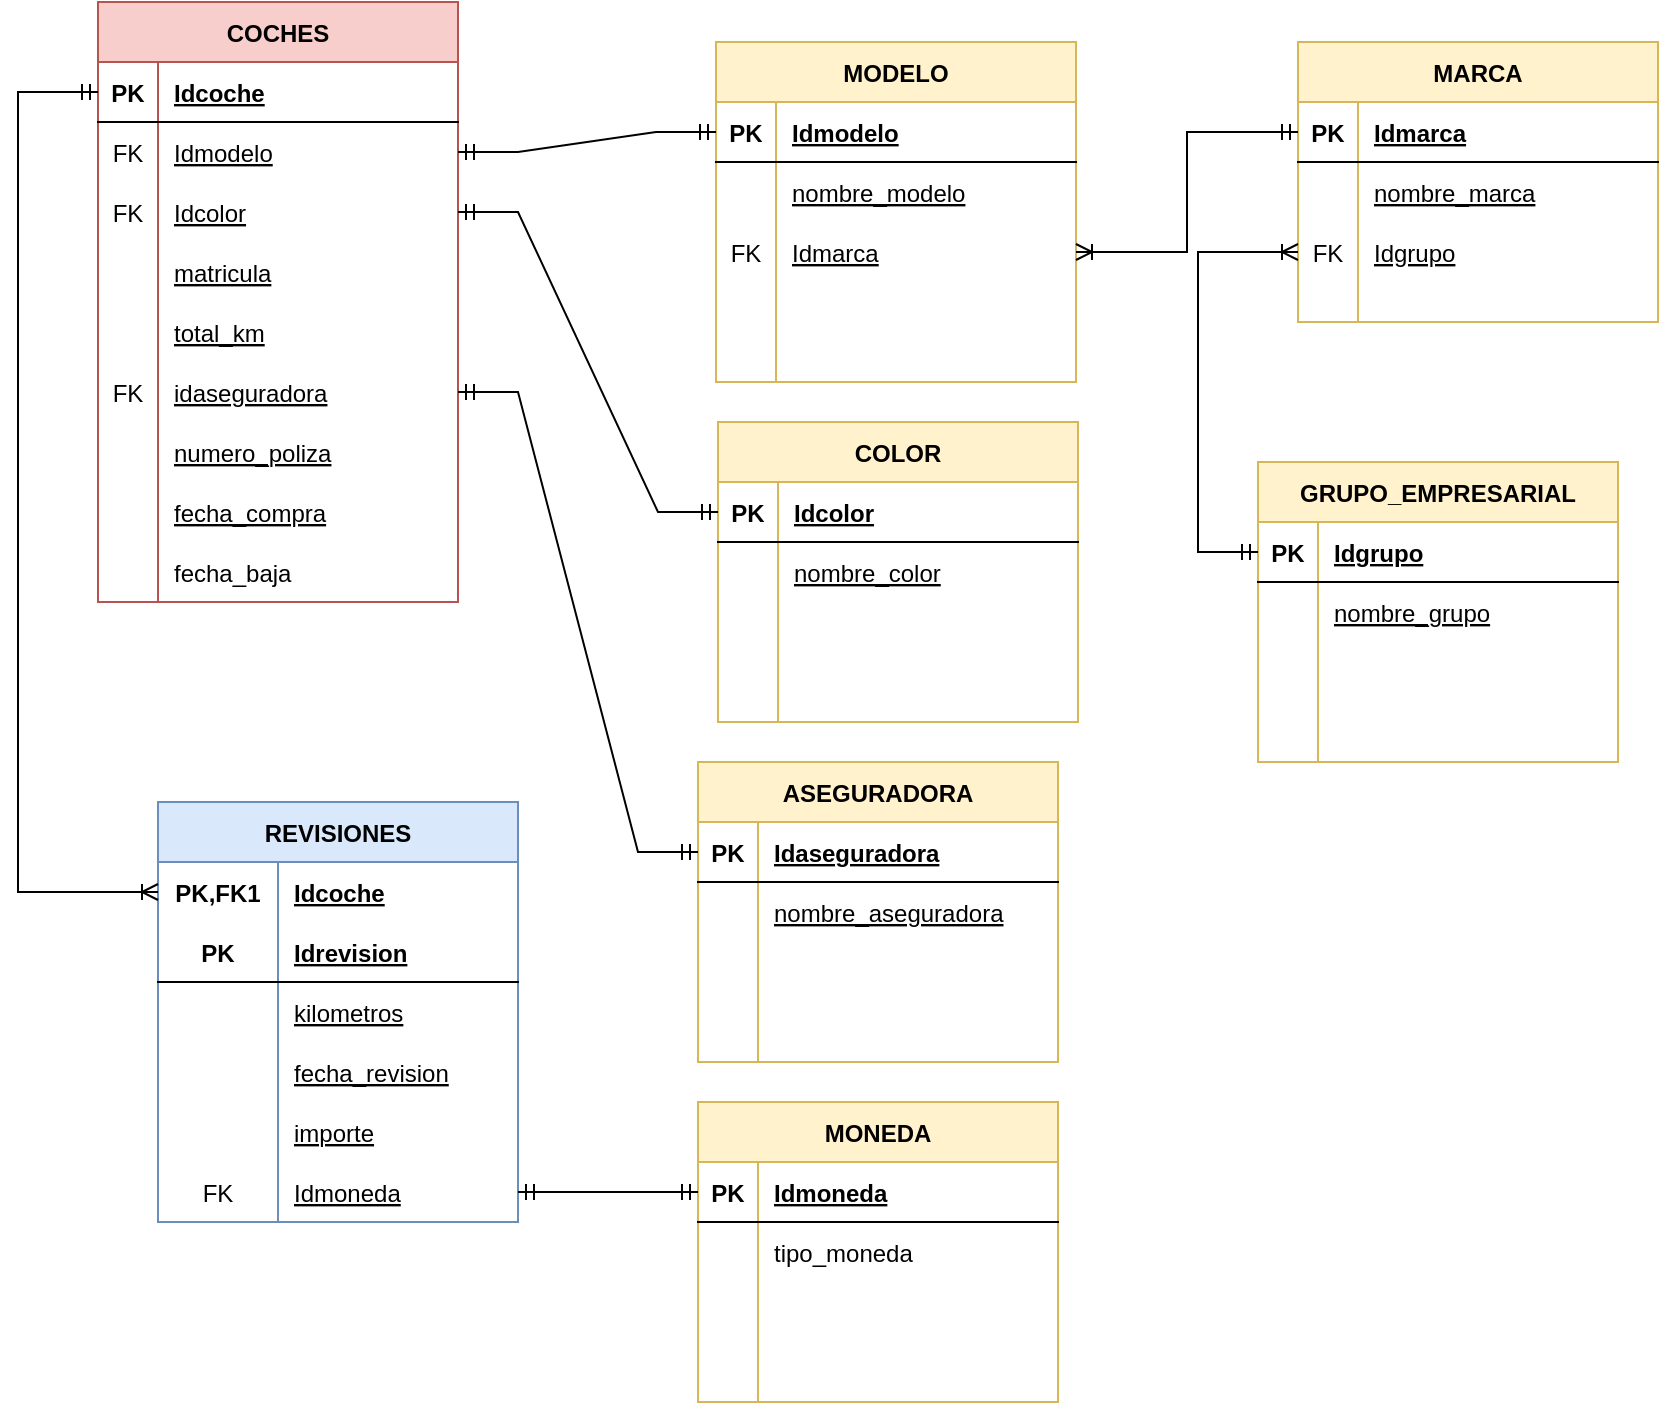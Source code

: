<mxfile version="20.8.16" type="device"><diagram id="5aaMyPATxd4-HCcbXBCN" name="Diagrama ER"><mxGraphModel dx="1276" dy="606" grid="1" gridSize="10" guides="1" tooltips="1" connect="1" arrows="1" fold="1" page="1" pageScale="1" pageWidth="1654" pageHeight="2336" math="0" shadow="0"><root><mxCell id="0"/><mxCell id="1" parent="0"/><mxCell id="LkqYHkJ70XMzXfHWBI3c-1" value="COCHES" style="shape=table;startSize=30;container=1;collapsible=1;childLayout=tableLayout;fixedRows=1;rowLines=0;fontStyle=1;align=center;resizeLast=1;fillColor=#f8cecc;strokeColor=#b85450;" parent="1" vertex="1"><mxGeometry x="80" y="70" width="180" height="300" as="geometry"/></mxCell><mxCell id="LkqYHkJ70XMzXfHWBI3c-2" value="" style="shape=tableRow;horizontal=0;startSize=0;swimlaneHead=0;swimlaneBody=0;fillColor=none;collapsible=0;dropTarget=0;points=[[0,0.5],[1,0.5]];portConstraint=eastwest;top=0;left=0;right=0;bottom=1;" parent="LkqYHkJ70XMzXfHWBI3c-1" vertex="1"><mxGeometry y="30" width="180" height="30" as="geometry"/></mxCell><mxCell id="LkqYHkJ70XMzXfHWBI3c-3" value="PK" style="shape=partialRectangle;connectable=0;fillColor=none;top=0;left=0;bottom=0;right=0;fontStyle=1;overflow=hidden;" parent="LkqYHkJ70XMzXfHWBI3c-2" vertex="1"><mxGeometry width="30" height="30" as="geometry"><mxRectangle width="30" height="30" as="alternateBounds"/></mxGeometry></mxCell><mxCell id="LkqYHkJ70XMzXfHWBI3c-4" value="Idcoche" style="shape=partialRectangle;connectable=0;fillColor=none;top=0;left=0;bottom=0;right=0;align=left;spacingLeft=6;fontStyle=5;overflow=hidden;" parent="LkqYHkJ70XMzXfHWBI3c-2" vertex="1"><mxGeometry x="30" width="150" height="30" as="geometry"><mxRectangle width="150" height="30" as="alternateBounds"/></mxGeometry></mxCell><mxCell id="LkqYHkJ70XMzXfHWBI3c-5" value="" style="shape=tableRow;horizontal=0;startSize=0;swimlaneHead=0;swimlaneBody=0;fillColor=none;collapsible=0;dropTarget=0;points=[[0,0.5],[1,0.5]];portConstraint=eastwest;top=0;left=0;right=0;bottom=0;" parent="LkqYHkJ70XMzXfHWBI3c-1" vertex="1"><mxGeometry y="60" width="180" height="30" as="geometry"/></mxCell><mxCell id="LkqYHkJ70XMzXfHWBI3c-6" value="FK" style="shape=partialRectangle;connectable=0;fillColor=none;top=0;left=0;bottom=0;right=0;editable=1;overflow=hidden;" parent="LkqYHkJ70XMzXfHWBI3c-5" vertex="1"><mxGeometry width="30" height="30" as="geometry"><mxRectangle width="30" height="30" as="alternateBounds"/></mxGeometry></mxCell><mxCell id="LkqYHkJ70XMzXfHWBI3c-7" value="Idmodelo" style="shape=partialRectangle;connectable=0;fillColor=none;top=0;left=0;bottom=0;right=0;align=left;spacingLeft=6;overflow=hidden;fontStyle=4" parent="LkqYHkJ70XMzXfHWBI3c-5" vertex="1"><mxGeometry x="30" width="150" height="30" as="geometry"><mxRectangle width="150" height="30" as="alternateBounds"/></mxGeometry></mxCell><mxCell id="LkqYHkJ70XMzXfHWBI3c-8" value="" style="shape=tableRow;horizontal=0;startSize=0;swimlaneHead=0;swimlaneBody=0;fillColor=none;collapsible=0;dropTarget=0;points=[[0,0.5],[1,0.5]];portConstraint=eastwest;top=0;left=0;right=0;bottom=0;" parent="LkqYHkJ70XMzXfHWBI3c-1" vertex="1"><mxGeometry y="90" width="180" height="30" as="geometry"/></mxCell><mxCell id="LkqYHkJ70XMzXfHWBI3c-9" value="FK" style="shape=partialRectangle;connectable=0;fillColor=none;top=0;left=0;bottom=0;right=0;editable=1;overflow=hidden;" parent="LkqYHkJ70XMzXfHWBI3c-8" vertex="1"><mxGeometry width="30" height="30" as="geometry"><mxRectangle width="30" height="30" as="alternateBounds"/></mxGeometry></mxCell><mxCell id="LkqYHkJ70XMzXfHWBI3c-10" value="Idcolor" style="shape=partialRectangle;connectable=0;fillColor=none;top=0;left=0;bottom=0;right=0;align=left;spacingLeft=6;overflow=hidden;fontStyle=4" parent="LkqYHkJ70XMzXfHWBI3c-8" vertex="1"><mxGeometry x="30" width="150" height="30" as="geometry"><mxRectangle width="150" height="30" as="alternateBounds"/></mxGeometry></mxCell><mxCell id="LkqYHkJ70XMzXfHWBI3c-11" value="" style="shape=tableRow;horizontal=0;startSize=0;swimlaneHead=0;swimlaneBody=0;fillColor=none;collapsible=0;dropTarget=0;points=[[0,0.5],[1,0.5]];portConstraint=eastwest;top=0;left=0;right=0;bottom=0;" parent="LkqYHkJ70XMzXfHWBI3c-1" vertex="1"><mxGeometry y="120" width="180" height="30" as="geometry"/></mxCell><mxCell id="LkqYHkJ70XMzXfHWBI3c-12" value="" style="shape=partialRectangle;connectable=0;fillColor=none;top=0;left=0;bottom=0;right=0;editable=1;overflow=hidden;" parent="LkqYHkJ70XMzXfHWBI3c-11" vertex="1"><mxGeometry width="30" height="30" as="geometry"><mxRectangle width="30" height="30" as="alternateBounds"/></mxGeometry></mxCell><mxCell id="LkqYHkJ70XMzXfHWBI3c-13" value="matricula" style="shape=partialRectangle;connectable=0;fillColor=none;top=0;left=0;bottom=0;right=0;align=left;spacingLeft=6;overflow=hidden;fontStyle=4" parent="LkqYHkJ70XMzXfHWBI3c-11" vertex="1"><mxGeometry x="30" width="150" height="30" as="geometry"><mxRectangle width="150" height="30" as="alternateBounds"/></mxGeometry></mxCell><mxCell id="3dBQOOGug0P4OAQ1Syzf-14" value="" style="shape=tableRow;horizontal=0;startSize=0;swimlaneHead=0;swimlaneBody=0;fillColor=none;collapsible=0;dropTarget=0;points=[[0,0.5],[1,0.5]];portConstraint=eastwest;top=0;left=0;right=0;bottom=0;" parent="LkqYHkJ70XMzXfHWBI3c-1" vertex="1"><mxGeometry y="150" width="180" height="30" as="geometry"/></mxCell><mxCell id="3dBQOOGug0P4OAQ1Syzf-15" value="" style="shape=partialRectangle;connectable=0;fillColor=none;top=0;left=0;bottom=0;right=0;editable=1;overflow=hidden;" parent="3dBQOOGug0P4OAQ1Syzf-14" vertex="1"><mxGeometry width="30" height="30" as="geometry"><mxRectangle width="30" height="30" as="alternateBounds"/></mxGeometry></mxCell><mxCell id="3dBQOOGug0P4OAQ1Syzf-16" value="total_km" style="shape=partialRectangle;connectable=0;fillColor=none;top=0;left=0;bottom=0;right=0;align=left;spacingLeft=6;overflow=hidden;fontStyle=4" parent="3dBQOOGug0P4OAQ1Syzf-14" vertex="1"><mxGeometry x="30" width="150" height="30" as="geometry"><mxRectangle width="150" height="30" as="alternateBounds"/></mxGeometry></mxCell><mxCell id="3dBQOOGug0P4OAQ1Syzf-17" value="" style="shape=tableRow;horizontal=0;startSize=0;swimlaneHead=0;swimlaneBody=0;fillColor=none;collapsible=0;dropTarget=0;points=[[0,0.5],[1,0.5]];portConstraint=eastwest;top=0;left=0;right=0;bottom=0;" parent="LkqYHkJ70XMzXfHWBI3c-1" vertex="1"><mxGeometry y="180" width="180" height="30" as="geometry"/></mxCell><mxCell id="3dBQOOGug0P4OAQ1Syzf-18" value="FK" style="shape=partialRectangle;connectable=0;fillColor=none;top=0;left=0;bottom=0;right=0;editable=1;overflow=hidden;" parent="3dBQOOGug0P4OAQ1Syzf-17" vertex="1"><mxGeometry width="30" height="30" as="geometry"><mxRectangle width="30" height="30" as="alternateBounds"/></mxGeometry></mxCell><mxCell id="3dBQOOGug0P4OAQ1Syzf-19" value="idaseguradora" style="shape=partialRectangle;connectable=0;fillColor=none;top=0;left=0;bottom=0;right=0;align=left;spacingLeft=6;overflow=hidden;fontStyle=4" parent="3dBQOOGug0P4OAQ1Syzf-17" vertex="1"><mxGeometry x="30" width="150" height="30" as="geometry"><mxRectangle width="150" height="30" as="alternateBounds"/></mxGeometry></mxCell><mxCell id="ruQx95UAn70TWyqJII9d-20" value="" style="shape=tableRow;horizontal=0;startSize=0;swimlaneHead=0;swimlaneBody=0;fillColor=none;collapsible=0;dropTarget=0;points=[[0,0.5],[1,0.5]];portConstraint=eastwest;top=0;left=0;right=0;bottom=0;" parent="LkqYHkJ70XMzXfHWBI3c-1" vertex="1"><mxGeometry y="210" width="180" height="30" as="geometry"/></mxCell><mxCell id="ruQx95UAn70TWyqJII9d-21" value="" style="shape=partialRectangle;connectable=0;fillColor=none;top=0;left=0;bottom=0;right=0;editable=1;overflow=hidden;" parent="ruQx95UAn70TWyqJII9d-20" vertex="1"><mxGeometry width="30" height="30" as="geometry"><mxRectangle width="30" height="30" as="alternateBounds"/></mxGeometry></mxCell><mxCell id="ruQx95UAn70TWyqJII9d-22" value="numero_poliza" style="shape=partialRectangle;connectable=0;fillColor=none;top=0;left=0;bottom=0;right=0;align=left;spacingLeft=6;overflow=hidden;fontStyle=4" parent="ruQx95UAn70TWyqJII9d-20" vertex="1"><mxGeometry x="30" width="150" height="30" as="geometry"><mxRectangle width="150" height="30" as="alternateBounds"/></mxGeometry></mxCell><mxCell id="ruQx95UAn70TWyqJII9d-23" value="" style="shape=tableRow;horizontal=0;startSize=0;swimlaneHead=0;swimlaneBody=0;fillColor=none;collapsible=0;dropTarget=0;points=[[0,0.5],[1,0.5]];portConstraint=eastwest;top=0;left=0;right=0;bottom=0;" parent="LkqYHkJ70XMzXfHWBI3c-1" vertex="1"><mxGeometry y="240" width="180" height="30" as="geometry"/></mxCell><mxCell id="ruQx95UAn70TWyqJII9d-24" value="" style="shape=partialRectangle;connectable=0;fillColor=none;top=0;left=0;bottom=0;right=0;editable=1;overflow=hidden;" parent="ruQx95UAn70TWyqJII9d-23" vertex="1"><mxGeometry width="30" height="30" as="geometry"><mxRectangle width="30" height="30" as="alternateBounds"/></mxGeometry></mxCell><mxCell id="ruQx95UAn70TWyqJII9d-25" value="fecha_compra" style="shape=partialRectangle;connectable=0;fillColor=none;top=0;left=0;bottom=0;right=0;align=left;spacingLeft=6;overflow=hidden;fontStyle=4" parent="ruQx95UAn70TWyqJII9d-23" vertex="1"><mxGeometry x="30" width="150" height="30" as="geometry"><mxRectangle width="150" height="30" as="alternateBounds"/></mxGeometry></mxCell><mxCell id="ruQx95UAn70TWyqJII9d-26" value="" style="shape=tableRow;horizontal=0;startSize=0;swimlaneHead=0;swimlaneBody=0;fillColor=none;collapsible=0;dropTarget=0;points=[[0,0.5],[1,0.5]];portConstraint=eastwest;top=0;left=0;right=0;bottom=0;" parent="LkqYHkJ70XMzXfHWBI3c-1" vertex="1"><mxGeometry y="270" width="180" height="30" as="geometry"/></mxCell><mxCell id="ruQx95UAn70TWyqJII9d-27" value="" style="shape=partialRectangle;connectable=0;fillColor=none;top=0;left=0;bottom=0;right=0;editable=1;overflow=hidden;" parent="ruQx95UAn70TWyqJII9d-26" vertex="1"><mxGeometry width="30" height="30" as="geometry"><mxRectangle width="30" height="30" as="alternateBounds"/></mxGeometry></mxCell><mxCell id="ruQx95UAn70TWyqJII9d-28" value="fecha_baja" style="shape=partialRectangle;connectable=0;fillColor=none;top=0;left=0;bottom=0;right=0;align=left;spacingLeft=6;overflow=hidden;" parent="ruQx95UAn70TWyqJII9d-26" vertex="1"><mxGeometry x="30" width="150" height="30" as="geometry"><mxRectangle width="150" height="30" as="alternateBounds"/></mxGeometry></mxCell><mxCell id="PzWs7yjIvpiwiLP9Z_hC-1" value="MODELO" style="shape=table;startSize=30;container=1;collapsible=1;childLayout=tableLayout;fixedRows=1;rowLines=0;fontStyle=1;align=center;resizeLast=1;fillColor=#fff2cc;strokeColor=#d6b656;" parent="1" vertex="1"><mxGeometry x="389" y="90" width="180" height="170" as="geometry"/></mxCell><mxCell id="PzWs7yjIvpiwiLP9Z_hC-2" value="" style="shape=tableRow;horizontal=0;startSize=0;swimlaneHead=0;swimlaneBody=0;fillColor=none;collapsible=0;dropTarget=0;points=[[0,0.5],[1,0.5]];portConstraint=eastwest;top=0;left=0;right=0;bottom=1;" parent="PzWs7yjIvpiwiLP9Z_hC-1" vertex="1"><mxGeometry y="30" width="180" height="30" as="geometry"/></mxCell><mxCell id="PzWs7yjIvpiwiLP9Z_hC-3" value="PK" style="shape=partialRectangle;connectable=0;fillColor=none;top=0;left=0;bottom=0;right=0;fontStyle=1;overflow=hidden;" parent="PzWs7yjIvpiwiLP9Z_hC-2" vertex="1"><mxGeometry width="30" height="30" as="geometry"><mxRectangle width="30" height="30" as="alternateBounds"/></mxGeometry></mxCell><mxCell id="PzWs7yjIvpiwiLP9Z_hC-4" value="Idmodelo" style="shape=partialRectangle;connectable=0;fillColor=none;top=0;left=0;bottom=0;right=0;align=left;spacingLeft=6;fontStyle=5;overflow=hidden;" parent="PzWs7yjIvpiwiLP9Z_hC-2" vertex="1"><mxGeometry x="30" width="150" height="30" as="geometry"><mxRectangle width="150" height="30" as="alternateBounds"/></mxGeometry></mxCell><mxCell id="PzWs7yjIvpiwiLP9Z_hC-5" value="" style="shape=tableRow;horizontal=0;startSize=0;swimlaneHead=0;swimlaneBody=0;fillColor=none;collapsible=0;dropTarget=0;points=[[0,0.5],[1,0.5]];portConstraint=eastwest;top=0;left=0;right=0;bottom=0;" parent="PzWs7yjIvpiwiLP9Z_hC-1" vertex="1"><mxGeometry y="60" width="180" height="30" as="geometry"/></mxCell><mxCell id="PzWs7yjIvpiwiLP9Z_hC-6" value="" style="shape=partialRectangle;connectable=0;fillColor=none;top=0;left=0;bottom=0;right=0;editable=1;overflow=hidden;" parent="PzWs7yjIvpiwiLP9Z_hC-5" vertex="1"><mxGeometry width="30" height="30" as="geometry"><mxRectangle width="30" height="30" as="alternateBounds"/></mxGeometry></mxCell><mxCell id="PzWs7yjIvpiwiLP9Z_hC-7" value="nombre_modelo" style="shape=partialRectangle;connectable=0;fillColor=none;top=0;left=0;bottom=0;right=0;align=left;spacingLeft=6;overflow=hidden;fontStyle=4" parent="PzWs7yjIvpiwiLP9Z_hC-5" vertex="1"><mxGeometry x="30" width="150" height="30" as="geometry"><mxRectangle width="150" height="30" as="alternateBounds"/></mxGeometry></mxCell><mxCell id="gcVhW4mfr45KZdWBYZud-45" value="" style="shape=tableRow;horizontal=0;startSize=0;swimlaneHead=0;swimlaneBody=0;fillColor=none;collapsible=0;dropTarget=0;points=[[0,0.5],[1,0.5]];portConstraint=eastwest;top=0;left=0;right=0;bottom=0;" parent="PzWs7yjIvpiwiLP9Z_hC-1" vertex="1"><mxGeometry y="90" width="180" height="30" as="geometry"/></mxCell><mxCell id="gcVhW4mfr45KZdWBYZud-46" value="FK" style="shape=partialRectangle;connectable=0;fillColor=none;top=0;left=0;bottom=0;right=0;editable=1;overflow=hidden;" parent="gcVhW4mfr45KZdWBYZud-45" vertex="1"><mxGeometry width="30" height="30" as="geometry"><mxRectangle width="30" height="30" as="alternateBounds"/></mxGeometry></mxCell><mxCell id="gcVhW4mfr45KZdWBYZud-47" value="Idmarca" style="shape=partialRectangle;connectable=0;fillColor=none;top=0;left=0;bottom=0;right=0;align=left;spacingLeft=6;overflow=hidden;fontStyle=4" parent="gcVhW4mfr45KZdWBYZud-45" vertex="1"><mxGeometry x="30" width="150" height="30" as="geometry"><mxRectangle width="150" height="30" as="alternateBounds"/></mxGeometry></mxCell><mxCell id="PzWs7yjIvpiwiLP9Z_hC-11" value="" style="shape=tableRow;horizontal=0;startSize=0;swimlaneHead=0;swimlaneBody=0;fillColor=none;collapsible=0;dropTarget=0;points=[[0,0.5],[1,0.5]];portConstraint=eastwest;top=0;left=0;right=0;bottom=0;" parent="PzWs7yjIvpiwiLP9Z_hC-1" vertex="1"><mxGeometry y="120" width="180" height="30" as="geometry"/></mxCell><mxCell id="PzWs7yjIvpiwiLP9Z_hC-12" value="" style="shape=partialRectangle;connectable=0;fillColor=none;top=0;left=0;bottom=0;right=0;editable=1;overflow=hidden;" parent="PzWs7yjIvpiwiLP9Z_hC-11" vertex="1"><mxGeometry width="30" height="30" as="geometry"><mxRectangle width="30" height="30" as="alternateBounds"/></mxGeometry></mxCell><mxCell id="PzWs7yjIvpiwiLP9Z_hC-13" value="" style="shape=partialRectangle;connectable=0;fillColor=none;top=0;left=0;bottom=0;right=0;align=left;spacingLeft=6;overflow=hidden;" parent="PzWs7yjIvpiwiLP9Z_hC-11" vertex="1"><mxGeometry x="30" width="150" height="30" as="geometry"><mxRectangle width="150" height="30" as="alternateBounds"/></mxGeometry></mxCell><mxCell id="PzWs7yjIvpiwiLP9Z_hC-8" value="" style="shape=tableRow;horizontal=0;startSize=0;swimlaneHead=0;swimlaneBody=0;fillColor=none;collapsible=0;dropTarget=0;points=[[0,0.5],[1,0.5]];portConstraint=eastwest;top=0;left=0;right=0;bottom=0;" parent="PzWs7yjIvpiwiLP9Z_hC-1" vertex="1"><mxGeometry y="150" width="180" height="20" as="geometry"/></mxCell><mxCell id="PzWs7yjIvpiwiLP9Z_hC-9" value="" style="shape=partialRectangle;connectable=0;fillColor=none;top=0;left=0;bottom=0;right=0;editable=1;overflow=hidden;" parent="PzWs7yjIvpiwiLP9Z_hC-8" vertex="1"><mxGeometry width="30" height="20" as="geometry"><mxRectangle width="30" height="20" as="alternateBounds"/></mxGeometry></mxCell><mxCell id="PzWs7yjIvpiwiLP9Z_hC-10" value="" style="shape=partialRectangle;connectable=0;fillColor=none;top=0;left=0;bottom=0;right=0;align=left;spacingLeft=6;overflow=hidden;" parent="PzWs7yjIvpiwiLP9Z_hC-8" vertex="1"><mxGeometry x="30" width="150" height="20" as="geometry"><mxRectangle width="150" height="20" as="alternateBounds"/></mxGeometry></mxCell><mxCell id="M4cp_fcjLUkYipwuZBq5-1" value="MARCA" style="shape=table;startSize=30;container=1;collapsible=1;childLayout=tableLayout;fixedRows=1;rowLines=0;fontStyle=1;align=center;resizeLast=1;fillColor=#fff2cc;strokeColor=#d6b656;" parent="1" vertex="1"><mxGeometry x="680" y="90" width="180" height="140" as="geometry"/></mxCell><mxCell id="M4cp_fcjLUkYipwuZBq5-2" value="" style="shape=tableRow;horizontal=0;startSize=0;swimlaneHead=0;swimlaneBody=0;fillColor=none;collapsible=0;dropTarget=0;points=[[0,0.5],[1,0.5]];portConstraint=eastwest;top=0;left=0;right=0;bottom=1;" parent="M4cp_fcjLUkYipwuZBq5-1" vertex="1"><mxGeometry y="30" width="180" height="30" as="geometry"/></mxCell><mxCell id="M4cp_fcjLUkYipwuZBq5-3" value="PK" style="shape=partialRectangle;connectable=0;fillColor=none;top=0;left=0;bottom=0;right=0;fontStyle=1;overflow=hidden;" parent="M4cp_fcjLUkYipwuZBq5-2" vertex="1"><mxGeometry width="30" height="30" as="geometry"><mxRectangle width="30" height="30" as="alternateBounds"/></mxGeometry></mxCell><mxCell id="M4cp_fcjLUkYipwuZBq5-4" value="Idmarca" style="shape=partialRectangle;connectable=0;fillColor=none;top=0;left=0;bottom=0;right=0;align=left;spacingLeft=6;fontStyle=5;overflow=hidden;" parent="M4cp_fcjLUkYipwuZBq5-2" vertex="1"><mxGeometry x="30" width="150" height="30" as="geometry"><mxRectangle width="150" height="30" as="alternateBounds"/></mxGeometry></mxCell><mxCell id="M4cp_fcjLUkYipwuZBq5-5" value="" style="shape=tableRow;horizontal=0;startSize=0;swimlaneHead=0;swimlaneBody=0;fillColor=none;collapsible=0;dropTarget=0;points=[[0,0.5],[1,0.5]];portConstraint=eastwest;top=0;left=0;right=0;bottom=0;" parent="M4cp_fcjLUkYipwuZBq5-1" vertex="1"><mxGeometry y="60" width="180" height="30" as="geometry"/></mxCell><mxCell id="M4cp_fcjLUkYipwuZBq5-6" value="" style="shape=partialRectangle;connectable=0;fillColor=none;top=0;left=0;bottom=0;right=0;editable=1;overflow=hidden;" parent="M4cp_fcjLUkYipwuZBq5-5" vertex="1"><mxGeometry width="30" height="30" as="geometry"><mxRectangle width="30" height="30" as="alternateBounds"/></mxGeometry></mxCell><mxCell id="M4cp_fcjLUkYipwuZBq5-7" value="nombre_marca" style="shape=partialRectangle;connectable=0;fillColor=none;top=0;left=0;bottom=0;right=0;align=left;spacingLeft=6;overflow=hidden;fontStyle=4" parent="M4cp_fcjLUkYipwuZBq5-5" vertex="1"><mxGeometry x="30" width="150" height="30" as="geometry"><mxRectangle width="150" height="30" as="alternateBounds"/></mxGeometry></mxCell><mxCell id="M4cp_fcjLUkYipwuZBq5-11" value="" style="shape=tableRow;horizontal=0;startSize=0;swimlaneHead=0;swimlaneBody=0;fillColor=none;collapsible=0;dropTarget=0;points=[[0,0.5],[1,0.5]];portConstraint=eastwest;top=0;left=0;right=0;bottom=0;" parent="M4cp_fcjLUkYipwuZBq5-1" vertex="1"><mxGeometry y="90" width="180" height="30" as="geometry"/></mxCell><mxCell id="M4cp_fcjLUkYipwuZBq5-12" value="FK" style="shape=partialRectangle;connectable=0;fillColor=none;top=0;left=0;bottom=0;right=0;editable=1;overflow=hidden;" parent="M4cp_fcjLUkYipwuZBq5-11" vertex="1"><mxGeometry width="30" height="30" as="geometry"><mxRectangle width="30" height="30" as="alternateBounds"/></mxGeometry></mxCell><mxCell id="M4cp_fcjLUkYipwuZBq5-13" value="Idgrupo" style="shape=partialRectangle;connectable=0;fillColor=none;top=0;left=0;bottom=0;right=0;align=left;spacingLeft=6;overflow=hidden;fontStyle=4" parent="M4cp_fcjLUkYipwuZBq5-11" vertex="1"><mxGeometry x="30" width="150" height="30" as="geometry"><mxRectangle width="150" height="30" as="alternateBounds"/></mxGeometry></mxCell><mxCell id="M4cp_fcjLUkYipwuZBq5-8" value="" style="shape=tableRow;horizontal=0;startSize=0;swimlaneHead=0;swimlaneBody=0;fillColor=none;collapsible=0;dropTarget=0;points=[[0,0.5],[1,0.5]];portConstraint=eastwest;top=0;left=0;right=0;bottom=0;" parent="M4cp_fcjLUkYipwuZBq5-1" vertex="1"><mxGeometry y="120" width="180" height="20" as="geometry"/></mxCell><mxCell id="M4cp_fcjLUkYipwuZBq5-9" value="" style="shape=partialRectangle;connectable=0;fillColor=none;top=0;left=0;bottom=0;right=0;editable=1;overflow=hidden;" parent="M4cp_fcjLUkYipwuZBq5-8" vertex="1"><mxGeometry width="30" height="20" as="geometry"><mxRectangle width="30" height="20" as="alternateBounds"/></mxGeometry></mxCell><mxCell id="M4cp_fcjLUkYipwuZBq5-10" value="" style="shape=partialRectangle;connectable=0;fillColor=none;top=0;left=0;bottom=0;right=0;align=left;spacingLeft=6;overflow=hidden;" parent="M4cp_fcjLUkYipwuZBq5-8" vertex="1"><mxGeometry x="30" width="150" height="20" as="geometry"><mxRectangle width="150" height="20" as="alternateBounds"/></mxGeometry></mxCell><mxCell id="lRMYGid2fG79bd3D2eec-1" value="GRUPO_EMPRESARIAL" style="shape=table;startSize=30;container=1;collapsible=1;childLayout=tableLayout;fixedRows=1;rowLines=0;fontStyle=1;align=center;resizeLast=1;fillColor=#fff2cc;strokeColor=#d6b656;" parent="1" vertex="1"><mxGeometry x="660" y="300" width="180" height="150" as="geometry"/></mxCell><mxCell id="lRMYGid2fG79bd3D2eec-2" value="" style="shape=tableRow;horizontal=0;startSize=0;swimlaneHead=0;swimlaneBody=0;fillColor=none;collapsible=0;dropTarget=0;points=[[0,0.5],[1,0.5]];portConstraint=eastwest;top=0;left=0;right=0;bottom=1;" parent="lRMYGid2fG79bd3D2eec-1" vertex="1"><mxGeometry y="30" width="180" height="30" as="geometry"/></mxCell><mxCell id="lRMYGid2fG79bd3D2eec-3" value="PK" style="shape=partialRectangle;connectable=0;fillColor=none;top=0;left=0;bottom=0;right=0;fontStyle=1;overflow=hidden;" parent="lRMYGid2fG79bd3D2eec-2" vertex="1"><mxGeometry width="30" height="30" as="geometry"><mxRectangle width="30" height="30" as="alternateBounds"/></mxGeometry></mxCell><mxCell id="lRMYGid2fG79bd3D2eec-4" value="Idgrupo" style="shape=partialRectangle;connectable=0;fillColor=none;top=0;left=0;bottom=0;right=0;align=left;spacingLeft=6;fontStyle=5;overflow=hidden;" parent="lRMYGid2fG79bd3D2eec-2" vertex="1"><mxGeometry x="30" width="150" height="30" as="geometry"><mxRectangle width="150" height="30" as="alternateBounds"/></mxGeometry></mxCell><mxCell id="lRMYGid2fG79bd3D2eec-5" value="" style="shape=tableRow;horizontal=0;startSize=0;swimlaneHead=0;swimlaneBody=0;fillColor=none;collapsible=0;dropTarget=0;points=[[0,0.5],[1,0.5]];portConstraint=eastwest;top=0;left=0;right=0;bottom=0;" parent="lRMYGid2fG79bd3D2eec-1" vertex="1"><mxGeometry y="60" width="180" height="30" as="geometry"/></mxCell><mxCell id="lRMYGid2fG79bd3D2eec-6" value="" style="shape=partialRectangle;connectable=0;fillColor=none;top=0;left=0;bottom=0;right=0;editable=1;overflow=hidden;" parent="lRMYGid2fG79bd3D2eec-5" vertex="1"><mxGeometry width="30" height="30" as="geometry"><mxRectangle width="30" height="30" as="alternateBounds"/></mxGeometry></mxCell><mxCell id="lRMYGid2fG79bd3D2eec-7" value="nombre_grupo" style="shape=partialRectangle;connectable=0;fillColor=none;top=0;left=0;bottom=0;right=0;align=left;spacingLeft=6;overflow=hidden;fontStyle=4" parent="lRMYGid2fG79bd3D2eec-5" vertex="1"><mxGeometry x="30" width="150" height="30" as="geometry"><mxRectangle width="150" height="30" as="alternateBounds"/></mxGeometry></mxCell><mxCell id="lRMYGid2fG79bd3D2eec-8" value="" style="shape=tableRow;horizontal=0;startSize=0;swimlaneHead=0;swimlaneBody=0;fillColor=none;collapsible=0;dropTarget=0;points=[[0,0.5],[1,0.5]];portConstraint=eastwest;top=0;left=0;right=0;bottom=0;" parent="lRMYGid2fG79bd3D2eec-1" vertex="1"><mxGeometry y="90" width="180" height="30" as="geometry"/></mxCell><mxCell id="lRMYGid2fG79bd3D2eec-9" value="" style="shape=partialRectangle;connectable=0;fillColor=none;top=0;left=0;bottom=0;right=0;editable=1;overflow=hidden;" parent="lRMYGid2fG79bd3D2eec-8" vertex="1"><mxGeometry width="30" height="30" as="geometry"><mxRectangle width="30" height="30" as="alternateBounds"/></mxGeometry></mxCell><mxCell id="lRMYGid2fG79bd3D2eec-10" value="" style="shape=partialRectangle;connectable=0;fillColor=none;top=0;left=0;bottom=0;right=0;align=left;spacingLeft=6;overflow=hidden;" parent="lRMYGid2fG79bd3D2eec-8" vertex="1"><mxGeometry x="30" width="150" height="30" as="geometry"><mxRectangle width="150" height="30" as="alternateBounds"/></mxGeometry></mxCell><mxCell id="lRMYGid2fG79bd3D2eec-11" value="" style="shape=tableRow;horizontal=0;startSize=0;swimlaneHead=0;swimlaneBody=0;fillColor=none;collapsible=0;dropTarget=0;points=[[0,0.5],[1,0.5]];portConstraint=eastwest;top=0;left=0;right=0;bottom=0;" parent="lRMYGid2fG79bd3D2eec-1" vertex="1"><mxGeometry y="120" width="180" height="30" as="geometry"/></mxCell><mxCell id="lRMYGid2fG79bd3D2eec-12" value="" style="shape=partialRectangle;connectable=0;fillColor=none;top=0;left=0;bottom=0;right=0;editable=1;overflow=hidden;" parent="lRMYGid2fG79bd3D2eec-11" vertex="1"><mxGeometry width="30" height="30" as="geometry"><mxRectangle width="30" height="30" as="alternateBounds"/></mxGeometry></mxCell><mxCell id="lRMYGid2fG79bd3D2eec-13" value="" style="shape=partialRectangle;connectable=0;fillColor=none;top=0;left=0;bottom=0;right=0;align=left;spacingLeft=6;overflow=hidden;" parent="lRMYGid2fG79bd3D2eec-11" vertex="1"><mxGeometry x="30" width="150" height="30" as="geometry"><mxRectangle width="150" height="30" as="alternateBounds"/></mxGeometry></mxCell><mxCell id="jTXnu_UOtpvxHS_jQeGE-1" value="COLOR" style="shape=table;startSize=30;container=1;collapsible=1;childLayout=tableLayout;fixedRows=1;rowLines=0;fontStyle=1;align=center;resizeLast=1;fillColor=#fff2cc;strokeColor=#d6b656;" parent="1" vertex="1"><mxGeometry x="390" y="280" width="180" height="150" as="geometry"/></mxCell><mxCell id="jTXnu_UOtpvxHS_jQeGE-2" value="" style="shape=tableRow;horizontal=0;startSize=0;swimlaneHead=0;swimlaneBody=0;fillColor=none;collapsible=0;dropTarget=0;points=[[0,0.5],[1,0.5]];portConstraint=eastwest;top=0;left=0;right=0;bottom=1;" parent="jTXnu_UOtpvxHS_jQeGE-1" vertex="1"><mxGeometry y="30" width="180" height="30" as="geometry"/></mxCell><mxCell id="jTXnu_UOtpvxHS_jQeGE-3" value="PK" style="shape=partialRectangle;connectable=0;fillColor=none;top=0;left=0;bottom=0;right=0;fontStyle=1;overflow=hidden;" parent="jTXnu_UOtpvxHS_jQeGE-2" vertex="1"><mxGeometry width="30" height="30" as="geometry"><mxRectangle width="30" height="30" as="alternateBounds"/></mxGeometry></mxCell><mxCell id="jTXnu_UOtpvxHS_jQeGE-4" value="Idcolor" style="shape=partialRectangle;connectable=0;fillColor=none;top=0;left=0;bottom=0;right=0;align=left;spacingLeft=6;fontStyle=5;overflow=hidden;" parent="jTXnu_UOtpvxHS_jQeGE-2" vertex="1"><mxGeometry x="30" width="150" height="30" as="geometry"><mxRectangle width="150" height="30" as="alternateBounds"/></mxGeometry></mxCell><mxCell id="jTXnu_UOtpvxHS_jQeGE-5" value="" style="shape=tableRow;horizontal=0;startSize=0;swimlaneHead=0;swimlaneBody=0;fillColor=none;collapsible=0;dropTarget=0;points=[[0,0.5],[1,0.5]];portConstraint=eastwest;top=0;left=0;right=0;bottom=0;" parent="jTXnu_UOtpvxHS_jQeGE-1" vertex="1"><mxGeometry y="60" width="180" height="30" as="geometry"/></mxCell><mxCell id="jTXnu_UOtpvxHS_jQeGE-6" value="" style="shape=partialRectangle;connectable=0;fillColor=none;top=0;left=0;bottom=0;right=0;editable=1;overflow=hidden;" parent="jTXnu_UOtpvxHS_jQeGE-5" vertex="1"><mxGeometry width="30" height="30" as="geometry"><mxRectangle width="30" height="30" as="alternateBounds"/></mxGeometry></mxCell><mxCell id="jTXnu_UOtpvxHS_jQeGE-7" value="nombre_color" style="shape=partialRectangle;connectable=0;fillColor=none;top=0;left=0;bottom=0;right=0;align=left;spacingLeft=6;overflow=hidden;fontStyle=4" parent="jTXnu_UOtpvxHS_jQeGE-5" vertex="1"><mxGeometry x="30" width="150" height="30" as="geometry"><mxRectangle width="150" height="30" as="alternateBounds"/></mxGeometry></mxCell><mxCell id="jTXnu_UOtpvxHS_jQeGE-8" value="" style="shape=tableRow;horizontal=0;startSize=0;swimlaneHead=0;swimlaneBody=0;fillColor=none;collapsible=0;dropTarget=0;points=[[0,0.5],[1,0.5]];portConstraint=eastwest;top=0;left=0;right=0;bottom=0;" parent="jTXnu_UOtpvxHS_jQeGE-1" vertex="1"><mxGeometry y="90" width="180" height="30" as="geometry"/></mxCell><mxCell id="jTXnu_UOtpvxHS_jQeGE-9" value="" style="shape=partialRectangle;connectable=0;fillColor=none;top=0;left=0;bottom=0;right=0;editable=1;overflow=hidden;" parent="jTXnu_UOtpvxHS_jQeGE-8" vertex="1"><mxGeometry width="30" height="30" as="geometry"><mxRectangle width="30" height="30" as="alternateBounds"/></mxGeometry></mxCell><mxCell id="jTXnu_UOtpvxHS_jQeGE-10" value="" style="shape=partialRectangle;connectable=0;fillColor=none;top=0;left=0;bottom=0;right=0;align=left;spacingLeft=6;overflow=hidden;" parent="jTXnu_UOtpvxHS_jQeGE-8" vertex="1"><mxGeometry x="30" width="150" height="30" as="geometry"><mxRectangle width="150" height="30" as="alternateBounds"/></mxGeometry></mxCell><mxCell id="jTXnu_UOtpvxHS_jQeGE-11" value="" style="shape=tableRow;horizontal=0;startSize=0;swimlaneHead=0;swimlaneBody=0;fillColor=none;collapsible=0;dropTarget=0;points=[[0,0.5],[1,0.5]];portConstraint=eastwest;top=0;left=0;right=0;bottom=0;" parent="jTXnu_UOtpvxHS_jQeGE-1" vertex="1"><mxGeometry y="120" width="180" height="30" as="geometry"/></mxCell><mxCell id="jTXnu_UOtpvxHS_jQeGE-12" value="" style="shape=partialRectangle;connectable=0;fillColor=none;top=0;left=0;bottom=0;right=0;editable=1;overflow=hidden;" parent="jTXnu_UOtpvxHS_jQeGE-11" vertex="1"><mxGeometry width="30" height="30" as="geometry"><mxRectangle width="30" height="30" as="alternateBounds"/></mxGeometry></mxCell><mxCell id="jTXnu_UOtpvxHS_jQeGE-13" value="" style="shape=partialRectangle;connectable=0;fillColor=none;top=0;left=0;bottom=0;right=0;align=left;spacingLeft=6;overflow=hidden;" parent="jTXnu_UOtpvxHS_jQeGE-11" vertex="1"><mxGeometry x="30" width="150" height="30" as="geometry"><mxRectangle width="150" height="30" as="alternateBounds"/></mxGeometry></mxCell><mxCell id="NfDUZdHIh2V-WELM2Qwk-14" value="ASEGURADORA" style="shape=table;startSize=30;container=1;collapsible=1;childLayout=tableLayout;fixedRows=1;rowLines=0;fontStyle=1;align=center;resizeLast=1;fillColor=#fff2cc;strokeColor=#d6b656;" parent="1" vertex="1"><mxGeometry x="380" y="450" width="180" height="150" as="geometry"/></mxCell><mxCell id="NfDUZdHIh2V-WELM2Qwk-15" value="" style="shape=tableRow;horizontal=0;startSize=0;swimlaneHead=0;swimlaneBody=0;fillColor=none;collapsible=0;dropTarget=0;points=[[0,0.5],[1,0.5]];portConstraint=eastwest;top=0;left=0;right=0;bottom=1;" parent="NfDUZdHIh2V-WELM2Qwk-14" vertex="1"><mxGeometry y="30" width="180" height="30" as="geometry"/></mxCell><mxCell id="NfDUZdHIh2V-WELM2Qwk-16" value="PK" style="shape=partialRectangle;connectable=0;fillColor=none;top=0;left=0;bottom=0;right=0;fontStyle=1;overflow=hidden;" parent="NfDUZdHIh2V-WELM2Qwk-15" vertex="1"><mxGeometry width="30" height="30" as="geometry"><mxRectangle width="30" height="30" as="alternateBounds"/></mxGeometry></mxCell><mxCell id="NfDUZdHIh2V-WELM2Qwk-17" value="Idaseguradora" style="shape=partialRectangle;connectable=0;fillColor=none;top=0;left=0;bottom=0;right=0;align=left;spacingLeft=6;fontStyle=5;overflow=hidden;" parent="NfDUZdHIh2V-WELM2Qwk-15" vertex="1"><mxGeometry x="30" width="150" height="30" as="geometry"><mxRectangle width="150" height="30" as="alternateBounds"/></mxGeometry></mxCell><mxCell id="NfDUZdHIh2V-WELM2Qwk-18" value="" style="shape=tableRow;horizontal=0;startSize=0;swimlaneHead=0;swimlaneBody=0;fillColor=none;collapsible=0;dropTarget=0;points=[[0,0.5],[1,0.5]];portConstraint=eastwest;top=0;left=0;right=0;bottom=0;" parent="NfDUZdHIh2V-WELM2Qwk-14" vertex="1"><mxGeometry y="60" width="180" height="30" as="geometry"/></mxCell><mxCell id="NfDUZdHIh2V-WELM2Qwk-19" value="" style="shape=partialRectangle;connectable=0;fillColor=none;top=0;left=0;bottom=0;right=0;editable=1;overflow=hidden;" parent="NfDUZdHIh2V-WELM2Qwk-18" vertex="1"><mxGeometry width="30" height="30" as="geometry"><mxRectangle width="30" height="30" as="alternateBounds"/></mxGeometry></mxCell><mxCell id="NfDUZdHIh2V-WELM2Qwk-20" value="nombre_aseguradora" style="shape=partialRectangle;connectable=0;fillColor=none;top=0;left=0;bottom=0;right=0;align=left;spacingLeft=6;overflow=hidden;fontStyle=4" parent="NfDUZdHIh2V-WELM2Qwk-18" vertex="1"><mxGeometry x="30" width="150" height="30" as="geometry"><mxRectangle width="150" height="30" as="alternateBounds"/></mxGeometry></mxCell><mxCell id="NfDUZdHIh2V-WELM2Qwk-21" value="" style="shape=tableRow;horizontal=0;startSize=0;swimlaneHead=0;swimlaneBody=0;fillColor=none;collapsible=0;dropTarget=0;points=[[0,0.5],[1,0.5]];portConstraint=eastwest;top=0;left=0;right=0;bottom=0;" parent="NfDUZdHIh2V-WELM2Qwk-14" vertex="1"><mxGeometry y="90" width="180" height="30" as="geometry"/></mxCell><mxCell id="NfDUZdHIh2V-WELM2Qwk-22" value="" style="shape=partialRectangle;connectable=0;fillColor=none;top=0;left=0;bottom=0;right=0;editable=1;overflow=hidden;" parent="NfDUZdHIh2V-WELM2Qwk-21" vertex="1"><mxGeometry width="30" height="30" as="geometry"><mxRectangle width="30" height="30" as="alternateBounds"/></mxGeometry></mxCell><mxCell id="NfDUZdHIh2V-WELM2Qwk-23" value="" style="shape=partialRectangle;connectable=0;fillColor=none;top=0;left=0;bottom=0;right=0;align=left;spacingLeft=6;overflow=hidden;" parent="NfDUZdHIh2V-WELM2Qwk-21" vertex="1"><mxGeometry x="30" width="150" height="30" as="geometry"><mxRectangle width="150" height="30" as="alternateBounds"/></mxGeometry></mxCell><mxCell id="NfDUZdHIh2V-WELM2Qwk-24" value="" style="shape=tableRow;horizontal=0;startSize=0;swimlaneHead=0;swimlaneBody=0;fillColor=none;collapsible=0;dropTarget=0;points=[[0,0.5],[1,0.5]];portConstraint=eastwest;top=0;left=0;right=0;bottom=0;" parent="NfDUZdHIh2V-WELM2Qwk-14" vertex="1"><mxGeometry y="120" width="180" height="30" as="geometry"/></mxCell><mxCell id="NfDUZdHIh2V-WELM2Qwk-25" value="" style="shape=partialRectangle;connectable=0;fillColor=none;top=0;left=0;bottom=0;right=0;editable=1;overflow=hidden;" parent="NfDUZdHIh2V-WELM2Qwk-24" vertex="1"><mxGeometry width="30" height="30" as="geometry"><mxRectangle width="30" height="30" as="alternateBounds"/></mxGeometry></mxCell><mxCell id="NfDUZdHIh2V-WELM2Qwk-26" value="" style="shape=partialRectangle;connectable=0;fillColor=none;top=0;left=0;bottom=0;right=0;align=left;spacingLeft=6;overflow=hidden;" parent="NfDUZdHIh2V-WELM2Qwk-24" vertex="1"><mxGeometry x="30" width="150" height="30" as="geometry"><mxRectangle width="150" height="30" as="alternateBounds"/></mxGeometry></mxCell><mxCell id="F1mX9EGwAdIS9GgCKx2--1" value="REVISIONES" style="shape=table;startSize=30;container=1;collapsible=1;childLayout=tableLayout;fixedRows=1;rowLines=0;fontStyle=1;align=center;resizeLast=1;fillColor=#dae8fc;strokeColor=#6c8ebf;" parent="1" vertex="1"><mxGeometry x="110" y="470" width="180" height="210" as="geometry"/></mxCell><mxCell id="F1mX9EGwAdIS9GgCKx2--2" value="" style="shape=tableRow;horizontal=0;startSize=0;swimlaneHead=0;swimlaneBody=0;fillColor=none;collapsible=0;dropTarget=0;points=[[0,0.5],[1,0.5]];portConstraint=eastwest;top=0;left=0;right=0;bottom=0;" parent="F1mX9EGwAdIS9GgCKx2--1" vertex="1"><mxGeometry y="30" width="180" height="30" as="geometry"/></mxCell><mxCell id="F1mX9EGwAdIS9GgCKx2--3" value="PK,FK1" style="shape=partialRectangle;connectable=0;fillColor=none;top=0;left=0;bottom=0;right=0;fontStyle=1;overflow=hidden;" parent="F1mX9EGwAdIS9GgCKx2--2" vertex="1"><mxGeometry width="60" height="30" as="geometry"><mxRectangle width="60" height="30" as="alternateBounds"/></mxGeometry></mxCell><mxCell id="F1mX9EGwAdIS9GgCKx2--4" value="Idcoche" style="shape=partialRectangle;connectable=0;fillColor=none;top=0;left=0;bottom=0;right=0;align=left;spacingLeft=6;fontStyle=5;overflow=hidden;" parent="F1mX9EGwAdIS9GgCKx2--2" vertex="1"><mxGeometry x="60" width="120" height="30" as="geometry"><mxRectangle width="120" height="30" as="alternateBounds"/></mxGeometry></mxCell><mxCell id="F1mX9EGwAdIS9GgCKx2--5" value="" style="shape=tableRow;horizontal=0;startSize=0;swimlaneHead=0;swimlaneBody=0;fillColor=none;collapsible=0;dropTarget=0;points=[[0,0.5],[1,0.5]];portConstraint=eastwest;top=0;left=0;right=0;bottom=1;" parent="F1mX9EGwAdIS9GgCKx2--1" vertex="1"><mxGeometry y="60" width="180" height="30" as="geometry"/></mxCell><mxCell id="F1mX9EGwAdIS9GgCKx2--6" value="PK" style="shape=partialRectangle;connectable=0;fillColor=none;top=0;left=0;bottom=0;right=0;fontStyle=1;overflow=hidden;" parent="F1mX9EGwAdIS9GgCKx2--5" vertex="1"><mxGeometry width="60" height="30" as="geometry"><mxRectangle width="60" height="30" as="alternateBounds"/></mxGeometry></mxCell><mxCell id="F1mX9EGwAdIS9GgCKx2--7" value="Idrevision" style="shape=partialRectangle;connectable=0;fillColor=none;top=0;left=0;bottom=0;right=0;align=left;spacingLeft=6;fontStyle=5;overflow=hidden;" parent="F1mX9EGwAdIS9GgCKx2--5" vertex="1"><mxGeometry x="60" width="120" height="30" as="geometry"><mxRectangle width="120" height="30" as="alternateBounds"/></mxGeometry></mxCell><mxCell id="F1mX9EGwAdIS9GgCKx2--8" value="" style="shape=tableRow;horizontal=0;startSize=0;swimlaneHead=0;swimlaneBody=0;fillColor=none;collapsible=0;dropTarget=0;points=[[0,0.5],[1,0.5]];portConstraint=eastwest;top=0;left=0;right=0;bottom=0;" parent="F1mX9EGwAdIS9GgCKx2--1" vertex="1"><mxGeometry y="90" width="180" height="30" as="geometry"/></mxCell><mxCell id="F1mX9EGwAdIS9GgCKx2--9" value="" style="shape=partialRectangle;connectable=0;fillColor=none;top=0;left=0;bottom=0;right=0;editable=1;overflow=hidden;" parent="F1mX9EGwAdIS9GgCKx2--8" vertex="1"><mxGeometry width="60" height="30" as="geometry"><mxRectangle width="60" height="30" as="alternateBounds"/></mxGeometry></mxCell><mxCell id="F1mX9EGwAdIS9GgCKx2--10" value="kilometros" style="shape=partialRectangle;connectable=0;fillColor=none;top=0;left=0;bottom=0;right=0;align=left;spacingLeft=6;overflow=hidden;fontStyle=4" parent="F1mX9EGwAdIS9GgCKx2--8" vertex="1"><mxGeometry x="60" width="120" height="30" as="geometry"><mxRectangle width="120" height="30" as="alternateBounds"/></mxGeometry></mxCell><mxCell id="F1mX9EGwAdIS9GgCKx2--11" value="" style="shape=tableRow;horizontal=0;startSize=0;swimlaneHead=0;swimlaneBody=0;fillColor=none;collapsible=0;dropTarget=0;points=[[0,0.5],[1,0.5]];portConstraint=eastwest;top=0;left=0;right=0;bottom=0;" parent="F1mX9EGwAdIS9GgCKx2--1" vertex="1"><mxGeometry y="120" width="180" height="30" as="geometry"/></mxCell><mxCell id="F1mX9EGwAdIS9GgCKx2--12" value="" style="shape=partialRectangle;connectable=0;fillColor=none;top=0;left=0;bottom=0;right=0;editable=1;overflow=hidden;" parent="F1mX9EGwAdIS9GgCKx2--11" vertex="1"><mxGeometry width="60" height="30" as="geometry"><mxRectangle width="60" height="30" as="alternateBounds"/></mxGeometry></mxCell><mxCell id="F1mX9EGwAdIS9GgCKx2--13" value="fecha_revision" style="shape=partialRectangle;connectable=0;fillColor=none;top=0;left=0;bottom=0;right=0;align=left;spacingLeft=6;overflow=hidden;fontStyle=4" parent="F1mX9EGwAdIS9GgCKx2--11" vertex="1"><mxGeometry x="60" width="120" height="30" as="geometry"><mxRectangle width="120" height="30" as="alternateBounds"/></mxGeometry></mxCell><mxCell id="S1KLPzxtytcvlv2HX6rE-14" value="" style="shape=tableRow;horizontal=0;startSize=0;swimlaneHead=0;swimlaneBody=0;fillColor=none;collapsible=0;dropTarget=0;points=[[0,0.5],[1,0.5]];portConstraint=eastwest;top=0;left=0;right=0;bottom=0;" parent="F1mX9EGwAdIS9GgCKx2--1" vertex="1"><mxGeometry y="150" width="180" height="30" as="geometry"/></mxCell><mxCell id="S1KLPzxtytcvlv2HX6rE-15" value="" style="shape=partialRectangle;connectable=0;fillColor=none;top=0;left=0;bottom=0;right=0;editable=1;overflow=hidden;" parent="S1KLPzxtytcvlv2HX6rE-14" vertex="1"><mxGeometry width="60" height="30" as="geometry"><mxRectangle width="60" height="30" as="alternateBounds"/></mxGeometry></mxCell><mxCell id="S1KLPzxtytcvlv2HX6rE-16" value="importe" style="shape=partialRectangle;connectable=0;fillColor=none;top=0;left=0;bottom=0;right=0;align=left;spacingLeft=6;overflow=hidden;fontStyle=4" parent="S1KLPzxtytcvlv2HX6rE-14" vertex="1"><mxGeometry x="60" width="120" height="30" as="geometry"><mxRectangle width="120" height="30" as="alternateBounds"/></mxGeometry></mxCell><mxCell id="9_Vr58XkaJ8ItvwoaRFY-1" value="" style="shape=tableRow;horizontal=0;startSize=0;swimlaneHead=0;swimlaneBody=0;fillColor=none;collapsible=0;dropTarget=0;points=[[0,0.5],[1,0.5]];portConstraint=eastwest;top=0;left=0;right=0;bottom=0;" parent="F1mX9EGwAdIS9GgCKx2--1" vertex="1"><mxGeometry y="180" width="180" height="30" as="geometry"/></mxCell><mxCell id="9_Vr58XkaJ8ItvwoaRFY-2" value="FK" style="shape=partialRectangle;connectable=0;fillColor=none;top=0;left=0;bottom=0;right=0;editable=1;overflow=hidden;" parent="9_Vr58XkaJ8ItvwoaRFY-1" vertex="1"><mxGeometry width="60" height="30" as="geometry"><mxRectangle width="60" height="30" as="alternateBounds"/></mxGeometry></mxCell><mxCell id="9_Vr58XkaJ8ItvwoaRFY-3" value="Idmoneda" style="shape=partialRectangle;connectable=0;fillColor=none;top=0;left=0;bottom=0;right=0;align=left;spacingLeft=6;overflow=hidden;fontStyle=4" parent="9_Vr58XkaJ8ItvwoaRFY-1" vertex="1"><mxGeometry x="60" width="120" height="30" as="geometry"><mxRectangle width="120" height="30" as="alternateBounds"/></mxGeometry></mxCell><mxCell id="gcVhW4mfr45KZdWBYZud-14" value="MONEDA" style="shape=table;startSize=30;container=1;collapsible=1;childLayout=tableLayout;fixedRows=1;rowLines=0;fontStyle=1;align=center;resizeLast=1;fillColor=#fff2cc;strokeColor=#d6b656;" parent="1" vertex="1"><mxGeometry x="380" y="620" width="180" height="150" as="geometry"/></mxCell><mxCell id="gcVhW4mfr45KZdWBYZud-15" value="" style="shape=tableRow;horizontal=0;startSize=0;swimlaneHead=0;swimlaneBody=0;fillColor=none;collapsible=0;dropTarget=0;points=[[0,0.5],[1,0.5]];portConstraint=eastwest;top=0;left=0;right=0;bottom=1;" parent="gcVhW4mfr45KZdWBYZud-14" vertex="1"><mxGeometry y="30" width="180" height="30" as="geometry"/></mxCell><mxCell id="gcVhW4mfr45KZdWBYZud-16" value="PK" style="shape=partialRectangle;connectable=0;fillColor=none;top=0;left=0;bottom=0;right=0;fontStyle=1;overflow=hidden;" parent="gcVhW4mfr45KZdWBYZud-15" vertex="1"><mxGeometry width="30" height="30" as="geometry"><mxRectangle width="30" height="30" as="alternateBounds"/></mxGeometry></mxCell><mxCell id="gcVhW4mfr45KZdWBYZud-17" value="Idmoneda" style="shape=partialRectangle;connectable=0;fillColor=none;top=0;left=0;bottom=0;right=0;align=left;spacingLeft=6;fontStyle=5;overflow=hidden;" parent="gcVhW4mfr45KZdWBYZud-15" vertex="1"><mxGeometry x="30" width="150" height="30" as="geometry"><mxRectangle width="150" height="30" as="alternateBounds"/></mxGeometry></mxCell><mxCell id="gcVhW4mfr45KZdWBYZud-18" value="" style="shape=tableRow;horizontal=0;startSize=0;swimlaneHead=0;swimlaneBody=0;fillColor=none;collapsible=0;dropTarget=0;points=[[0,0.5],[1,0.5]];portConstraint=eastwest;top=0;left=0;right=0;bottom=0;" parent="gcVhW4mfr45KZdWBYZud-14" vertex="1"><mxGeometry y="60" width="180" height="30" as="geometry"/></mxCell><mxCell id="gcVhW4mfr45KZdWBYZud-19" value="" style="shape=partialRectangle;connectable=0;fillColor=none;top=0;left=0;bottom=0;right=0;editable=1;overflow=hidden;" parent="gcVhW4mfr45KZdWBYZud-18" vertex="1"><mxGeometry width="30" height="30" as="geometry"><mxRectangle width="30" height="30" as="alternateBounds"/></mxGeometry></mxCell><mxCell id="gcVhW4mfr45KZdWBYZud-20" value="tipo_moneda" style="shape=partialRectangle;connectable=0;fillColor=none;top=0;left=0;bottom=0;right=0;align=left;spacingLeft=6;overflow=hidden;fontStyle=0" parent="gcVhW4mfr45KZdWBYZud-18" vertex="1"><mxGeometry x="30" width="150" height="30" as="geometry"><mxRectangle width="150" height="30" as="alternateBounds"/></mxGeometry></mxCell><mxCell id="gcVhW4mfr45KZdWBYZud-21" value="" style="shape=tableRow;horizontal=0;startSize=0;swimlaneHead=0;swimlaneBody=0;fillColor=none;collapsible=0;dropTarget=0;points=[[0,0.5],[1,0.5]];portConstraint=eastwest;top=0;left=0;right=0;bottom=0;" parent="gcVhW4mfr45KZdWBYZud-14" vertex="1"><mxGeometry y="90" width="180" height="30" as="geometry"/></mxCell><mxCell id="gcVhW4mfr45KZdWBYZud-22" value="" style="shape=partialRectangle;connectable=0;fillColor=none;top=0;left=0;bottom=0;right=0;editable=1;overflow=hidden;" parent="gcVhW4mfr45KZdWBYZud-21" vertex="1"><mxGeometry width="30" height="30" as="geometry"><mxRectangle width="30" height="30" as="alternateBounds"/></mxGeometry></mxCell><mxCell id="gcVhW4mfr45KZdWBYZud-23" value="" style="shape=partialRectangle;connectable=0;fillColor=none;top=0;left=0;bottom=0;right=0;align=left;spacingLeft=6;overflow=hidden;" parent="gcVhW4mfr45KZdWBYZud-21" vertex="1"><mxGeometry x="30" width="150" height="30" as="geometry"><mxRectangle width="150" height="30" as="alternateBounds"/></mxGeometry></mxCell><mxCell id="gcVhW4mfr45KZdWBYZud-24" value="" style="shape=tableRow;horizontal=0;startSize=0;swimlaneHead=0;swimlaneBody=0;fillColor=none;collapsible=0;dropTarget=0;points=[[0,0.5],[1,0.5]];portConstraint=eastwest;top=0;left=0;right=0;bottom=0;" parent="gcVhW4mfr45KZdWBYZud-14" vertex="1"><mxGeometry y="120" width="180" height="30" as="geometry"/></mxCell><mxCell id="gcVhW4mfr45KZdWBYZud-25" value="" style="shape=partialRectangle;connectable=0;fillColor=none;top=0;left=0;bottom=0;right=0;editable=1;overflow=hidden;" parent="gcVhW4mfr45KZdWBYZud-24" vertex="1"><mxGeometry width="30" height="30" as="geometry"><mxRectangle width="30" height="30" as="alternateBounds"/></mxGeometry></mxCell><mxCell id="gcVhW4mfr45KZdWBYZud-26" value="" style="shape=partialRectangle;connectable=0;fillColor=none;top=0;left=0;bottom=0;right=0;align=left;spacingLeft=6;overflow=hidden;" parent="gcVhW4mfr45KZdWBYZud-24" vertex="1"><mxGeometry x="30" width="150" height="30" as="geometry"><mxRectangle width="150" height="30" as="alternateBounds"/></mxGeometry></mxCell><mxCell id="gcVhW4mfr45KZdWBYZud-38" value="" style="edgeStyle=elbowEdgeStyle;fontSize=12;html=1;endArrow=ERoneToMany;startArrow=ERmandOne;rounded=0;exitX=0;exitY=0.5;exitDx=0;exitDy=0;entryX=0;entryY=0.5;entryDx=0;entryDy=0;" parent="1" source="LkqYHkJ70XMzXfHWBI3c-2" target="F1mX9EGwAdIS9GgCKx2--2" edge="1"><mxGeometry width="100" height="100" relative="1" as="geometry"><mxPoint y="180" as="sourcePoint"/><mxPoint y="540" as="targetPoint"/><Array as="points"><mxPoint x="40" y="320"/></Array></mxGeometry></mxCell><mxCell id="gcVhW4mfr45KZdWBYZud-39" value="" style="edgeStyle=entityRelationEdgeStyle;fontSize=12;html=1;endArrow=ERmandOne;startArrow=ERmandOne;rounded=0;entryX=0;entryY=0.5;entryDx=0;entryDy=0;exitX=1;exitY=0.5;exitDx=0;exitDy=0;" parent="1" source="LkqYHkJ70XMzXfHWBI3c-5" target="PzWs7yjIvpiwiLP9Z_hC-2" edge="1"><mxGeometry width="100" height="100" relative="1" as="geometry"><mxPoint x="260" y="120" as="sourcePoint"/><mxPoint x="360" y="20" as="targetPoint"/></mxGeometry></mxCell><mxCell id="gcVhW4mfr45KZdWBYZud-48" value="" style="edgeStyle=elbowEdgeStyle;fontSize=12;html=1;endArrow=ERoneToMany;startArrow=ERmandOne;rounded=0;exitX=0;exitY=0.5;exitDx=0;exitDy=0;entryX=1;entryY=0.5;entryDx=0;entryDy=0;" parent="1" source="M4cp_fcjLUkYipwuZBq5-2" target="gcVhW4mfr45KZdWBYZud-45" edge="1"><mxGeometry width="100" height="100" relative="1" as="geometry"><mxPoint x="620" y="110" as="sourcePoint"/><mxPoint x="590" y="20" as="targetPoint"/></mxGeometry></mxCell><mxCell id="gcVhW4mfr45KZdWBYZud-49" value="" style="edgeStyle=elbowEdgeStyle;fontSize=12;html=1;endArrow=ERoneToMany;startArrow=ERmandOne;rounded=0;exitX=0;exitY=0.5;exitDx=0;exitDy=0;entryX=0;entryY=0.5;entryDx=0;entryDy=0;" parent="1" source="lRMYGid2fG79bd3D2eec-2" target="M4cp_fcjLUkYipwuZBq5-11" edge="1"><mxGeometry width="100" height="100" relative="1" as="geometry"><mxPoint x="680" y="210" as="sourcePoint"/><mxPoint x="570" y="270" as="targetPoint"/><Array as="points"><mxPoint x="630" y="270"/></Array></mxGeometry></mxCell><mxCell id="gfqmQIQZg5CqN4t4jvsJ-1" value="" style="edgeStyle=entityRelationEdgeStyle;fontSize=12;html=1;endArrow=ERmandOne;startArrow=ERmandOne;rounded=0;entryX=1;entryY=0.5;entryDx=0;entryDy=0;exitX=0;exitY=0.5;exitDx=0;exitDy=0;" parent="1" source="jTXnu_UOtpvxHS_jQeGE-2" target="LkqYHkJ70XMzXfHWBI3c-8" edge="1"><mxGeometry width="100" height="100" relative="1" as="geometry"><mxPoint x="330" y="480" as="sourcePoint"/><mxPoint x="430" y="380" as="targetPoint"/></mxGeometry></mxCell><mxCell id="gfqmQIQZg5CqN4t4jvsJ-2" value="" style="edgeStyle=entityRelationEdgeStyle;fontSize=12;html=1;endArrow=ERmandOne;startArrow=ERmandOne;rounded=0;entryX=0;entryY=0.5;entryDx=0;entryDy=0;" parent="1" source="3dBQOOGug0P4OAQ1Syzf-17" target="NfDUZdHIh2V-WELM2Qwk-15" edge="1"><mxGeometry width="100" height="100" relative="1" as="geometry"><mxPoint x="300" y="400" as="sourcePoint"/><mxPoint x="270" y="185" as="targetPoint"/></mxGeometry></mxCell><mxCell id="gfqmQIQZg5CqN4t4jvsJ-3" value="" style="edgeStyle=entityRelationEdgeStyle;fontSize=12;html=1;endArrow=ERmandOne;startArrow=ERmandOne;rounded=0;" parent="1" source="9_Vr58XkaJ8ItvwoaRFY-1" edge="1"><mxGeometry width="100" height="100" relative="1" as="geometry"><mxPoint x="300" y="670" as="sourcePoint"/><mxPoint x="380" y="665" as="targetPoint"/></mxGeometry></mxCell></root></mxGraphModel></diagram></mxfile>